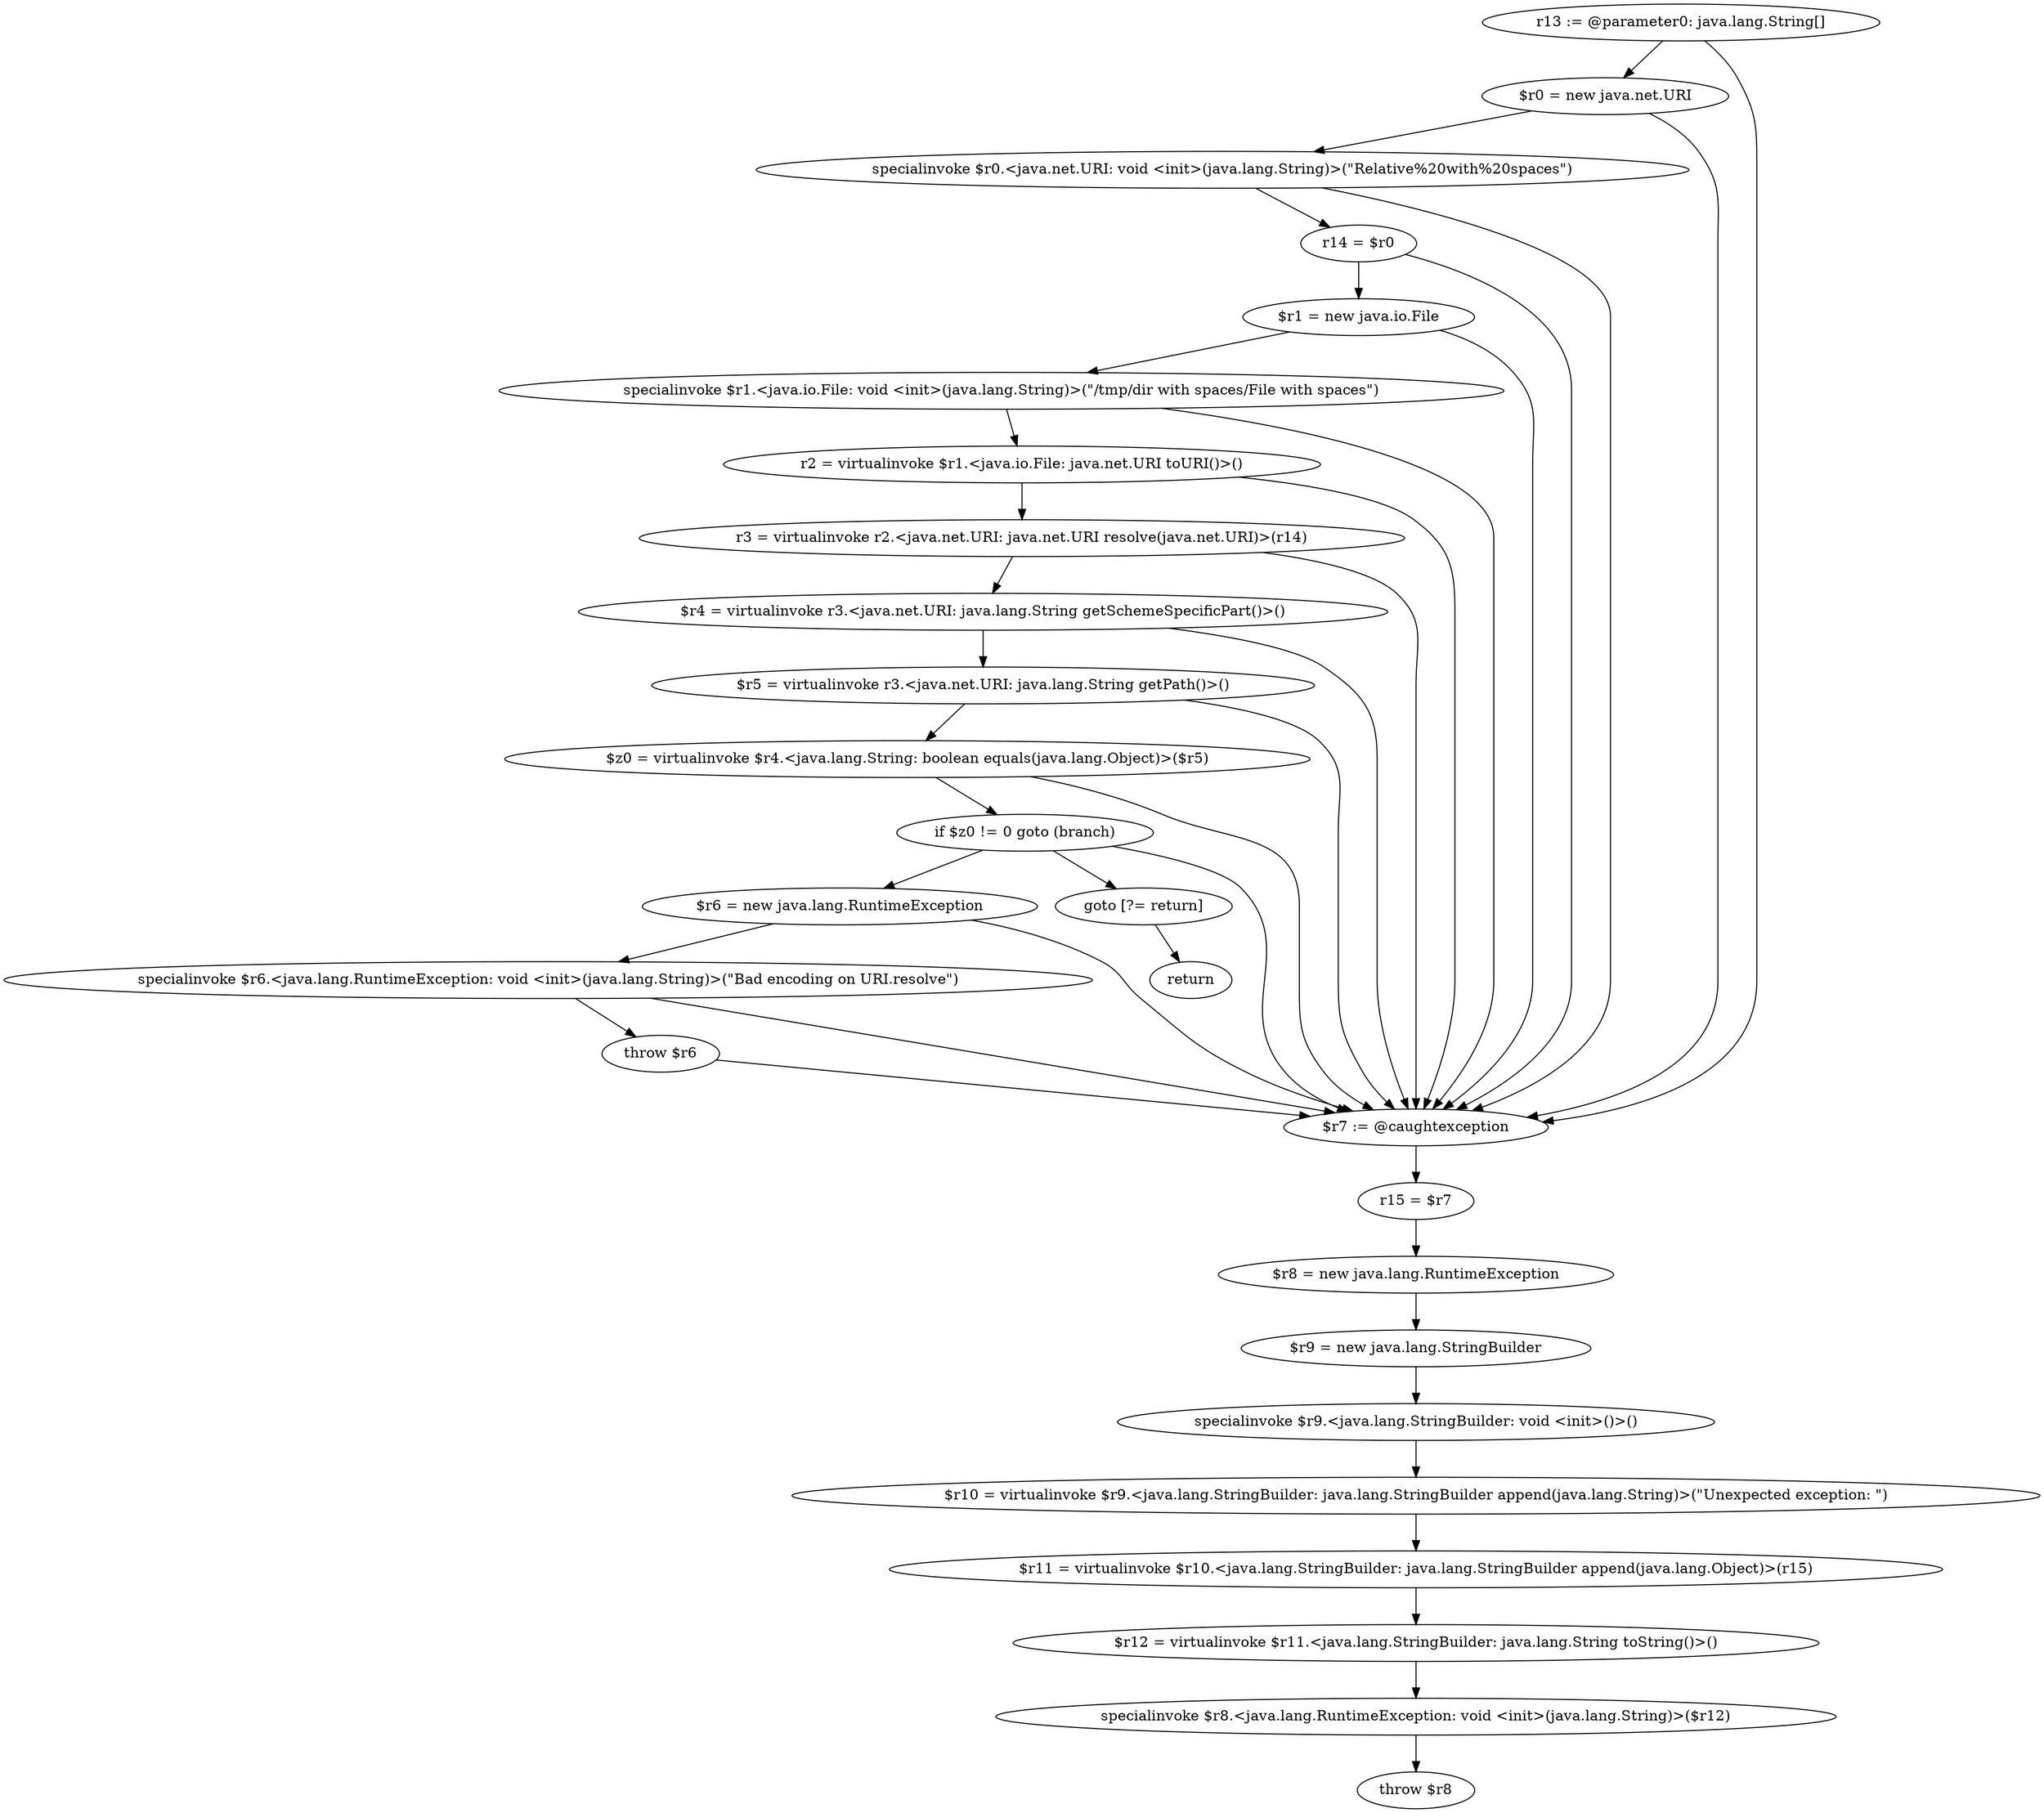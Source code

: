 digraph "unitGraph" {
    "r13 := @parameter0: java.lang.String[]"
    "$r0 = new java.net.URI"
    "specialinvoke $r0.<java.net.URI: void <init>(java.lang.String)>(\"Relative%20with%20spaces\")"
    "r14 = $r0"
    "$r1 = new java.io.File"
    "specialinvoke $r1.<java.io.File: void <init>(java.lang.String)>(\"/tmp/dir with spaces/File with spaces\")"
    "r2 = virtualinvoke $r1.<java.io.File: java.net.URI toURI()>()"
    "r3 = virtualinvoke r2.<java.net.URI: java.net.URI resolve(java.net.URI)>(r14)"
    "$r4 = virtualinvoke r3.<java.net.URI: java.lang.String getSchemeSpecificPart()>()"
    "$r5 = virtualinvoke r3.<java.net.URI: java.lang.String getPath()>()"
    "$z0 = virtualinvoke $r4.<java.lang.String: boolean equals(java.lang.Object)>($r5)"
    "if $z0 != 0 goto (branch)"
    "$r6 = new java.lang.RuntimeException"
    "specialinvoke $r6.<java.lang.RuntimeException: void <init>(java.lang.String)>(\"Bad encoding on URI.resolve\")"
    "throw $r6"
    "goto [?= return]"
    "$r7 := @caughtexception"
    "r15 = $r7"
    "$r8 = new java.lang.RuntimeException"
    "$r9 = new java.lang.StringBuilder"
    "specialinvoke $r9.<java.lang.StringBuilder: void <init>()>()"
    "$r10 = virtualinvoke $r9.<java.lang.StringBuilder: java.lang.StringBuilder append(java.lang.String)>(\"Unexpected exception: \")"
    "$r11 = virtualinvoke $r10.<java.lang.StringBuilder: java.lang.StringBuilder append(java.lang.Object)>(r15)"
    "$r12 = virtualinvoke $r11.<java.lang.StringBuilder: java.lang.String toString()>()"
    "specialinvoke $r8.<java.lang.RuntimeException: void <init>(java.lang.String)>($r12)"
    "throw $r8"
    "return"
    "r13 := @parameter0: java.lang.String[]"->"$r0 = new java.net.URI";
    "r13 := @parameter0: java.lang.String[]"->"$r7 := @caughtexception";
    "$r0 = new java.net.URI"->"specialinvoke $r0.<java.net.URI: void <init>(java.lang.String)>(\"Relative%20with%20spaces\")";
    "$r0 = new java.net.URI"->"$r7 := @caughtexception";
    "specialinvoke $r0.<java.net.URI: void <init>(java.lang.String)>(\"Relative%20with%20spaces\")"->"r14 = $r0";
    "specialinvoke $r0.<java.net.URI: void <init>(java.lang.String)>(\"Relative%20with%20spaces\")"->"$r7 := @caughtexception";
    "r14 = $r0"->"$r1 = new java.io.File";
    "r14 = $r0"->"$r7 := @caughtexception";
    "$r1 = new java.io.File"->"specialinvoke $r1.<java.io.File: void <init>(java.lang.String)>(\"/tmp/dir with spaces/File with spaces\")";
    "$r1 = new java.io.File"->"$r7 := @caughtexception";
    "specialinvoke $r1.<java.io.File: void <init>(java.lang.String)>(\"/tmp/dir with spaces/File with spaces\")"->"r2 = virtualinvoke $r1.<java.io.File: java.net.URI toURI()>()";
    "specialinvoke $r1.<java.io.File: void <init>(java.lang.String)>(\"/tmp/dir with spaces/File with spaces\")"->"$r7 := @caughtexception";
    "r2 = virtualinvoke $r1.<java.io.File: java.net.URI toURI()>()"->"r3 = virtualinvoke r2.<java.net.URI: java.net.URI resolve(java.net.URI)>(r14)";
    "r2 = virtualinvoke $r1.<java.io.File: java.net.URI toURI()>()"->"$r7 := @caughtexception";
    "r3 = virtualinvoke r2.<java.net.URI: java.net.URI resolve(java.net.URI)>(r14)"->"$r4 = virtualinvoke r3.<java.net.URI: java.lang.String getSchemeSpecificPart()>()";
    "r3 = virtualinvoke r2.<java.net.URI: java.net.URI resolve(java.net.URI)>(r14)"->"$r7 := @caughtexception";
    "$r4 = virtualinvoke r3.<java.net.URI: java.lang.String getSchemeSpecificPart()>()"->"$r5 = virtualinvoke r3.<java.net.URI: java.lang.String getPath()>()";
    "$r4 = virtualinvoke r3.<java.net.URI: java.lang.String getSchemeSpecificPart()>()"->"$r7 := @caughtexception";
    "$r5 = virtualinvoke r3.<java.net.URI: java.lang.String getPath()>()"->"$z0 = virtualinvoke $r4.<java.lang.String: boolean equals(java.lang.Object)>($r5)";
    "$r5 = virtualinvoke r3.<java.net.URI: java.lang.String getPath()>()"->"$r7 := @caughtexception";
    "$z0 = virtualinvoke $r4.<java.lang.String: boolean equals(java.lang.Object)>($r5)"->"if $z0 != 0 goto (branch)";
    "$z0 = virtualinvoke $r4.<java.lang.String: boolean equals(java.lang.Object)>($r5)"->"$r7 := @caughtexception";
    "if $z0 != 0 goto (branch)"->"$r6 = new java.lang.RuntimeException";
    "if $z0 != 0 goto (branch)"->"goto [?= return]";
    "if $z0 != 0 goto (branch)"->"$r7 := @caughtexception";
    "$r6 = new java.lang.RuntimeException"->"specialinvoke $r6.<java.lang.RuntimeException: void <init>(java.lang.String)>(\"Bad encoding on URI.resolve\")";
    "$r6 = new java.lang.RuntimeException"->"$r7 := @caughtexception";
    "specialinvoke $r6.<java.lang.RuntimeException: void <init>(java.lang.String)>(\"Bad encoding on URI.resolve\")"->"throw $r6";
    "specialinvoke $r6.<java.lang.RuntimeException: void <init>(java.lang.String)>(\"Bad encoding on URI.resolve\")"->"$r7 := @caughtexception";
    "throw $r6"->"$r7 := @caughtexception";
    "goto [?= return]"->"return";
    "$r7 := @caughtexception"->"r15 = $r7";
    "r15 = $r7"->"$r8 = new java.lang.RuntimeException";
    "$r8 = new java.lang.RuntimeException"->"$r9 = new java.lang.StringBuilder";
    "$r9 = new java.lang.StringBuilder"->"specialinvoke $r9.<java.lang.StringBuilder: void <init>()>()";
    "specialinvoke $r9.<java.lang.StringBuilder: void <init>()>()"->"$r10 = virtualinvoke $r9.<java.lang.StringBuilder: java.lang.StringBuilder append(java.lang.String)>(\"Unexpected exception: \")";
    "$r10 = virtualinvoke $r9.<java.lang.StringBuilder: java.lang.StringBuilder append(java.lang.String)>(\"Unexpected exception: \")"->"$r11 = virtualinvoke $r10.<java.lang.StringBuilder: java.lang.StringBuilder append(java.lang.Object)>(r15)";
    "$r11 = virtualinvoke $r10.<java.lang.StringBuilder: java.lang.StringBuilder append(java.lang.Object)>(r15)"->"$r12 = virtualinvoke $r11.<java.lang.StringBuilder: java.lang.String toString()>()";
    "$r12 = virtualinvoke $r11.<java.lang.StringBuilder: java.lang.String toString()>()"->"specialinvoke $r8.<java.lang.RuntimeException: void <init>(java.lang.String)>($r12)";
    "specialinvoke $r8.<java.lang.RuntimeException: void <init>(java.lang.String)>($r12)"->"throw $r8";
}
